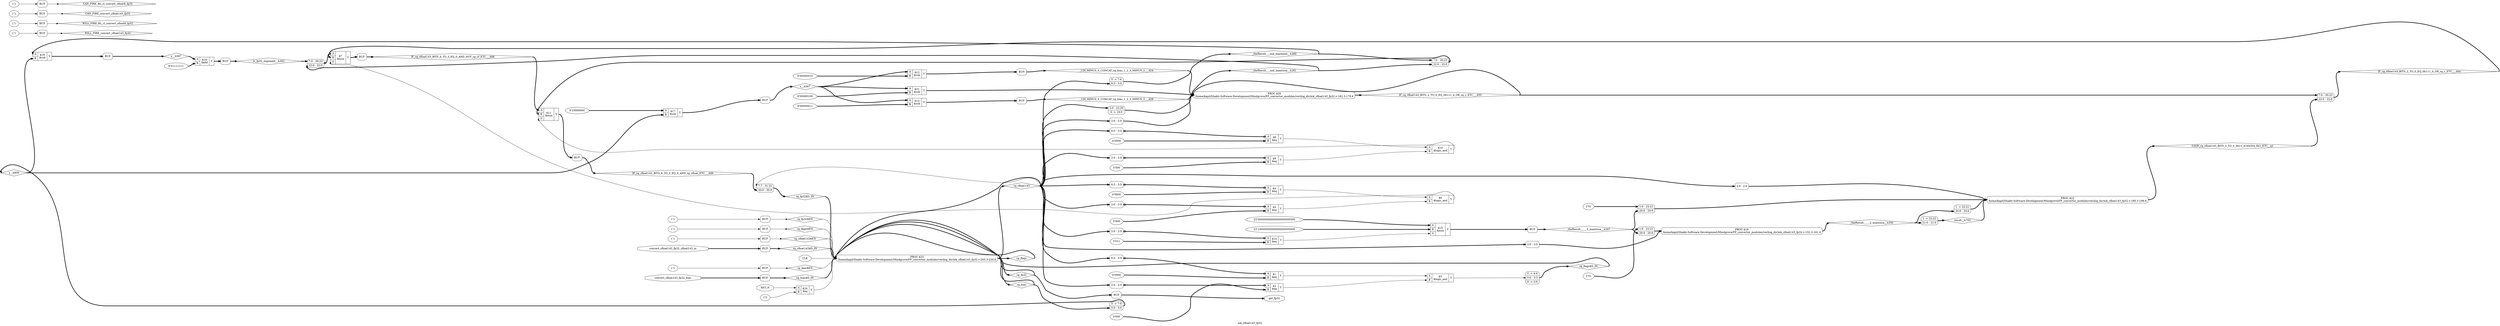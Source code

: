 digraph "mk_cfloat143_fp32" {
label="mk_cfloat143_fp32";
rankdir="LR";
remincross=true;
n31 [ shape=diamond, label="y__h600", color="black", fontcolor="black" ];
n32 [ shape=diamond, label="x__h597", color="black", fontcolor="black" ];
n33 [ shape=diamond, label="x__h567", color="black", fontcolor="black" ];
n34 [ shape=diamond, label="lv_fp32_exponent__h382", color="black", fontcolor="black" ];
n35 [ shape=diamond, label="_theResult___snd_exponent__h280", color="black", fontcolor="black" ];
n36 [ shape=diamond, label="_128_MINUS_0_CONCAT_rg_bias_1_2_3_MINUS_3___d28", color="black", fontcolor="black" ];
n37 [ shape=diamond, label="_128_MINUS_0_CONCAT_rg_bias_1_2_3_MINUS_2___d24", color="black", fontcolor="black" ];
n38 [ shape=diamond, label="result__h703", color="black", fontcolor="black" ];
n39 [ shape=diamond, label="_theResult___snd_mantissa__h281", color="black", fontcolor="black" ];
n40 [ shape=diamond, label="_theResult_____3_mantissa__h347", color="black", fontcolor="black" ];
n41 [ shape=diamond, label="IF_rg_cfloat143_BITS_6_TO_3_EQ_0_AND_rg_cfloat_ETC___d49", color="black", fontcolor="black" ];
n42 [ shape=diamond, label="IF_rg_cfloat143_BITS_6_TO_3_EQ_0_AND_NOT_rg_cf_ETC___d48", color="black", fontcolor="black" ];
n43 [ shape=diamond, label="IF_rg_cfloat143_BITS_2_TO_0_EQ_0b111_4_OR_rg_c_ETC___d44", color="black", fontcolor="black" ];
n44 [ shape=diamond, label="IF_rg_cfloat143_BITS_2_TO_0_EQ_0b111_4_OR_rg_c_ETC___d33", color="black", fontcolor="black" ];
n45 [ shape=diamond, label="_theResult_____2_mantissa__h350", color="black", fontcolor="black" ];
n46 [ shape=diamond, label="CASE_rg_cfloat143_BITS_2_TO_0_0b11_4194304_0b1_ETC__q1", color="black", fontcolor="black" ];
n47 [ shape=diamond, label="WILL_FIRE_convert_cfloat143_fp32", color="black", fontcolor="black" ];
n48 [ shape=diamond, label="WILL_FIRE_RL_rl_convert_cfloat8_fp32", color="black", fontcolor="black" ];
n49 [ shape=diamond, label="CAN_FIRE_convert_cfloat143_fp32", color="black", fontcolor="black" ];
n50 [ shape=diamond, label="CAN_FIRE_RL_rl_convert_cfloat8_fp32", color="black", fontcolor="black" ];
n51 [ shape=diamond, label="rg_fp32$EN", color="black", fontcolor="black" ];
n52 [ shape=diamond, label="rg_fp32$D_IN", color="black", fontcolor="black" ];
n53 [ shape=diamond, label="rg_fp32", color="black", fontcolor="black" ];
n54 [ shape=diamond, label="rg_flags$EN", color="black", fontcolor="black" ];
n55 [ shape=diamond, label="rg_flags$D_IN", color="black", fontcolor="black" ];
n56 [ shape=diamond, label="rg_flags", color="black", fontcolor="black" ];
n57 [ shape=diamond, label="rg_cfloat143$EN", color="black", fontcolor="black" ];
n58 [ shape=diamond, label="rg_cfloat143$D_IN", color="black", fontcolor="black" ];
n59 [ shape=diamond, label="rg_cfloat143", color="black", fontcolor="black" ];
n60 [ shape=diamond, label="rg_bias$EN", color="black", fontcolor="black" ];
n61 [ shape=diamond, label="rg_bias$D_IN", color="black", fontcolor="black" ];
n62 [ shape=diamond, label="rg_bias", color="black", fontcolor="black" ];
n63 [ shape=octagon, label="get_fp32", color="black", fontcolor="black" ];
n64 [ shape=octagon, label="convert_cfloat143_fp32_bias", color="black", fontcolor="black" ];
n65 [ shape=octagon, label="convert_cfloat143_fp32_cfloat143_in", color="black", fontcolor="black" ];
n66 [ shape=octagon, label="RST_N", color="black", fontcolor="black" ];
n67 [ shape=octagon, label="CLK", color="black", fontcolor="black" ];
v0 [ label="1'0" ];
c71 [ shape=record, label="{{<p68> A|<p69> B}|$24\n$eq|{<p70> Y}}",  ];
v1 [ label="8'00000100" ];
c72 [ shape=record, label="{{<p68> A|<p69> B}|$21\n$sub|{<p70> Y}}",  ];
c73 [ shape=record, label="{{<p68> A|<p69> B}|$18\n$sub|{<p70> Y}}",  ];
v2 [ label="8'10000000" ];
c74 [ shape=record, label="{{<p68> A|<p69> B}|$17\n$sub|{<p70> Y}}",  ];
v3 [ label="8'01111111" ];
c75 [ shape=record, label="{{<p68> A|<p69> B}|$16\n$add|{<p70> Y}}",  ];
v4 [ label="23'10000000000000000000000" ];
v5 [ label="23'00000000000000000000000" ];
c77 [ shape=record, label="{{<p68> A|<p69> B|<p76> S}|$15\n$mux|{<p70> Y}}",  ];
v6 [ label="3'011" ];
c78 [ shape=record, label="{{<p68> A|<p69> B}|$14\n$eq|{<p70> Y}}",  ];
x7 [ shape=record, style=rounded, label="<s0> 2:0 - 2:0 ", color="black", fontcolor="black" ];
x7:e -> c78:p68:w [arrowhead=odiamond, arrowtail=odiamond, dir=both, color="black", fontcolor="black", style="setlinewidth(3)", label=""];
v8 [ label="8'00000011" ];
c79 [ shape=record, label="{{<p68> A|<p69> B}|$13\n$sub|{<p70> Y}}",  ];
v9 [ label="8'00000010" ];
c80 [ shape=record, label="{{<p68> A|<p69> B}|$12\n$sub|{<p70> Y}}",  ];
c81 [ shape=record, label="{{<p68> A|<p69> B|<p76> S}|$11\n$mux|{<p70> Y}}",  ];
x10 [ shape=record, style=rounded, label="<s1> 7:0 - 30:23 |<s0> 22:0 - 22:0 ", color="black", fontcolor="black" ];
x10:e -> c81:p69:w [arrowhead=odiamond, arrowtail=odiamond, dir=both, color="black", fontcolor="black", style="setlinewidth(3)", label=""];
c82 [ shape=record, label="{{<p68> A|<p69> B}|$10\n$logic_and|{<p70> Y}}",  ];
v11 [ label="3'000" ];
c83 [ shape=record, label="{{<p68> A|<p69> B}|$9\n$eq|{<p70> Y}}",  ];
x12 [ shape=record, style=rounded, label="<s0> 2:0 - 2:0 ", color="black", fontcolor="black" ];
x12:e -> c83:p68:w [arrowhead=odiamond, arrowtail=odiamond, dir=both, color="black", fontcolor="black", style="setlinewidth(3)", label=""];
v13 [ label="4'0000" ];
c84 [ shape=record, label="{{<p68> A|<p69> B}|$8\n$eq|{<p70> Y}}",  ];
x14 [ shape=record, style=rounded, label="<s0> 6:3 - 3:0 ", color="black", fontcolor="black" ];
x14:e -> c84:p68:w [arrowhead=odiamond, arrowtail=odiamond, dir=both, color="black", fontcolor="black", style="setlinewidth(3)", label=""];
c85 [ shape=record, label="{{<p68> A|<p69> B|<p76> S}|$7\n$mux|{<p70> Y}}",  ];
x15 [ shape=record, style=rounded, label="<s1> 7:0 - 30:23 |<s0> 22:0 - 22:0 ", color="black", fontcolor="black" ];
x15:e -> c85:p68:w [arrowhead=odiamond, arrowtail=odiamond, dir=both, color="black", fontcolor="black", style="setlinewidth(3)", label=""];
c86 [ shape=record, label="{{<p68> A|<p69> B}|$6\n$logic_and|{<p70> Y}}",  ];
v16 [ label="3'000" ];
c87 [ shape=record, label="{{<p68> A|<p69> B}|$5\n$ne|{<p70> Y}}",  ];
x17 [ shape=record, style=rounded, label="<s0> 2:0 - 2:0 ", color="black", fontcolor="black" ];
x17:e -> c87:p68:w [arrowhead=odiamond, arrowtail=odiamond, dir=both, color="black", fontcolor="black", style="setlinewidth(3)", label=""];
v18 [ label="4'0000" ];
c88 [ shape=record, label="{{<p68> A|<p69> B}|$4\n$eq|{<p70> Y}}",  ];
x19 [ shape=record, style=rounded, label="<s0> 6:3 - 3:0 ", color="black", fontcolor="black" ];
x19:e -> c88:p68:w [arrowhead=odiamond, arrowtail=odiamond, dir=both, color="black", fontcolor="black", style="setlinewidth(3)", label=""];
c89 [ shape=record, label="{{<p68> A|<p69> B}|$3\n$logic_and|{<p70> Y}}",  ];
v20 [ label="3'000" ];
c90 [ shape=record, label="{{<p68> A|<p69> B}|$2\n$eq|{<p70> Y}}",  ];
x21 [ shape=record, style=rounded, label="<s0> 2:0 - 2:0 ", color="black", fontcolor="black" ];
x21:e -> c90:p68:w [arrowhead=odiamond, arrowtail=odiamond, dir=both, color="black", fontcolor="black", style="setlinewidth(3)", label=""];
v22 [ label="4'0000" ];
c91 [ shape=record, label="{{<p68> A|<p69> B}|$1\n$eq|{<p70> Y}}",  ];
x23 [ shape=record, style=rounded, label="<s0> 6:3 - 3:0 ", color="black", fontcolor="black" ];
x23:e -> c91:p68:w [arrowhead=odiamond, arrowtail=odiamond, dir=both, color="black", fontcolor="black", style="setlinewidth(3)", label=""];
p24 [shape=box, style=rounded, label="PROC $23\n/home/kapil/Shakti-Software-Development/Mindgrove/FP_convertor_modules/verilog_dir/mk_cfloat143_fp32.v:203.3-220.6"];
x26 [ shape=record, style=rounded, label="<s0> 2:0 - 2:0 ", color="black", fontcolor="black" ];
x27 [ shape=record, style=rounded, label="1 -&gt; 22:21 |<s0> 20:0 - 20:0 ", color="black", fontcolor="black" ];
v29 [ label="2'01" ];
x28 [ shape=record, style=rounded, label="<s1> 1:0 - 22:21 |<s0> 20:0 - 20:0 ", color="black", fontcolor="black" ];
p25 [shape=box, style=rounded, label="PROC $22\n/home/kapil/Shakti-Software-Development/Mindgrove/FP_convertor_modules/verilog_dir/mk_cfloat143_fp32.v:180.3-199.6"];
x31 [ shape=record, style=rounded, label="<s0> 2:0 - 2:0 ", color="black", fontcolor="black" ];
p30 [shape=box, style=rounded, label="PROC $20\n/home/kapil/Shakti-Software-Development/Mindgrove/FP_convertor_modules/verilog_dir/mk_cfloat143_fp32.v:162.3-179.6"];
x33 [ shape=record, style=rounded, label="<s0> 2:0 - 2:0 ", color="black", fontcolor="black" ];
v35 [ label="2'01" ];
x34 [ shape=record, style=rounded, label="<s1> 1:0 - 22:21 |<s0> 20:0 - 20:0 ", color="black", fontcolor="black" ];
p32 [shape=box, style=rounded, label="PROC $19\n/home/kapil/Shakti-Software-Development/Mindgrove/FP_convertor_modules/verilog_dir/mk_cfloat143_fp32.v:152.3-161.6"];
v36 [ label="1'1" ];
x37 [shape=box, style=rounded, label="BUF", ];
v38 [ label="1'1" ];
x39 [shape=box, style=rounded, label="BUF", ];
x40 [shape=box, style=rounded, label="BUF", ];
v41 [ label="1'1" ];
x42 [shape=box, style=rounded, label="BUF", ];
v43 [ label="1'1" ];
x44 [shape=box, style=rounded, label="BUF", ];
x45 [shape=box, style=rounded, label="BUF", ];
v46 [ label="1'1" ];
x47 [shape=box, style=rounded, label="BUF", ];
x48 [shape=box, style=rounded, label="BUF", ];
v49 [ label="1'1" ];
x50 [shape=box, style=rounded, label="BUF", ];
x51 [ shape=record, style=rounded, label="0 -&gt; 4:4 |<s1> 0:0 - 3:3 |0 -&gt; 2:0 ", color="black", fontcolor="black" ];
v52 [ label="1'1" ];
x53 [shape=box, style=rounded, label="BUF", ];
x54 [ shape=record, style=rounded, label="<s1> 7:7 - 31:31 |<s0> 30:0 - 30:0 ", color="black", fontcolor="black" ];
v55 [ label="1'1" ];
x56 [shape=box, style=rounded, label="BUF", ];
x57 [ shape=record, style=rounded, label="<s1> 7:0 - 30:23 |<s0> 22:0 - 22:0 ", color="black", fontcolor="black" ];
x58 [shape=box, style=rounded, label="BUF", ];
x59 [shape=box, style=rounded, label="BUF", ];
x60 [shape=box, style=rounded, label="BUF", ];
x61 [shape=box, style=rounded, label="BUF", ];
x62 [shape=box, style=rounded, label="BUF", ];
x63 [ shape=record, style=rounded, label="0 -&gt; 7:4 |<s0> 6:3 - 3:0 ", color="black", fontcolor="black" ];
x64 [ shape=record, style=rounded, label="<s1> 2:0 - 22:20 |0 -&gt; 19:0 ", color="black", fontcolor="black" ];
x65 [shape=box, style=rounded, label="BUF", ];
x66 [ shape=record, style=rounded, label="1 -&gt; 22:22 |<s0> 21:0 - 21:0 ", color="black", fontcolor="black" ];
x67 [shape=box, style=rounded, label="BUF", ];
x68 [shape=box, style=rounded, label="BUF", ];
x69 [ shape=record, style=rounded, label="0 -&gt; 7:6 |<s0> 5:0 - 5:0 ", color="black", fontcolor="black" ];
c71:p70:e -> p24:w [color="black", fontcolor="black", label=""];
c73:p70:e -> x68:w [color="black", fontcolor="black", style="setlinewidth(3)", label=""];
c74:p70:e -> x67:w [color="black", fontcolor="black", style="setlinewidth(3)", label=""];
c75:p70:e -> x65:w [color="black", fontcolor="black", style="setlinewidth(3)", label=""];
c77:p70:e -> x62:w [color="black", fontcolor="black", style="setlinewidth(3)", label=""];
c78:p70:e -> c77:p76:w [color="black", fontcolor="black", label=""];
c79:p70:e -> x61:w [color="black", fontcolor="black", style="setlinewidth(3)", label=""];
c80:p70:e -> x60:w [color="black", fontcolor="black", style="setlinewidth(3)", label=""];
c81:p70:e -> x59:w [color="black", fontcolor="black", style="setlinewidth(3)", label=""];
c82:p70:e -> c81:p76:w [color="black", fontcolor="black", label=""];
c83:p70:e -> c82:p69:w [color="black", fontcolor="black", label=""];
c84:p70:e -> c82:p68:w [color="black", fontcolor="black", label=""];
c85:p70:e -> x58:w [color="black", fontcolor="black", style="setlinewidth(3)", label=""];
c86:p70:e -> c85:p76:w [color="black", fontcolor="black", label=""];
c87:p70:e -> c86:p69:w [color="black", fontcolor="black", label=""];
c88:p70:e -> c86:p68:w [color="black", fontcolor="black", label=""];
c89:p70:e -> x51:s1:w [color="black", fontcolor="black", label=""];
c90:p70:e -> c89:p69:w [color="black", fontcolor="black", label=""];
c91:p70:e -> c89:p68:w [color="black", fontcolor="black", label=""];
x69:e -> n31:w [color="black", fontcolor="black", style="setlinewidth(3)", label=""];
n31:e -> c73:p69:w [color="black", fontcolor="black", style="setlinewidth(3)", label=""];
n31:e -> c74:p69:w [color="black", fontcolor="black", style="setlinewidth(3)", label=""];
x68:e -> n32:w [color="black", fontcolor="black", style="setlinewidth(3)", label=""];
n32:e -> c75:p68:w [color="black", fontcolor="black", style="setlinewidth(3)", label=""];
x67:e -> n33:w [color="black", fontcolor="black", style="setlinewidth(3)", label=""];
n33:e -> c72:p68:w [color="black", fontcolor="black", style="setlinewidth(3)", label=""];
n33:e -> c79:p68:w [color="black", fontcolor="black", style="setlinewidth(3)", label=""];
n33:e -> c80:p68:w [color="black", fontcolor="black", style="setlinewidth(3)", label=""];
x65:e -> n34:w [color="black", fontcolor="black", style="setlinewidth(3)", label=""];
n34:e -> x15:s1:w [color="black", fontcolor="black", style="setlinewidth(3)", label=""];
x63:e -> n35:w [color="black", fontcolor="black", style="setlinewidth(3)", label=""];
n35:e -> c73:p68:w [color="black", fontcolor="black", style="setlinewidth(3)", label=""];
n35:e -> x10:s1:w [color="black", fontcolor="black", style="setlinewidth(3)", label=""];
x61:e -> n36:w [color="black", fontcolor="black", style="setlinewidth(3)", label=""];
n36:e -> p30:w [color="black", fontcolor="black", style="setlinewidth(3)", label=""];
x60:e -> n37:w [color="black", fontcolor="black", style="setlinewidth(3)", label=""];
n37:e -> p30:w [color="black", fontcolor="black", style="setlinewidth(3)", label=""];
x66:e -> n38:w [color="black", fontcolor="black", style="setlinewidth(3)", label=""];
n38:e -> p25:w [color="black", fontcolor="black", style="setlinewidth(3)", label=""];
x64:e -> n39:w [color="black", fontcolor="black", style="setlinewidth(3)", label=""];
n39:e -> x10:s0:w [color="black", fontcolor="black", style="setlinewidth(3)", label=""];
n39:e -> x15:s0:w [color="black", fontcolor="black", style="setlinewidth(3)", label=""];
x62:e -> n40:w [color="black", fontcolor="black", style="setlinewidth(3)", label=""];
n40:e -> x28:s0:w [color="black", fontcolor="black", style="setlinewidth(3)", label=""];
n40:e -> x34:s0:w [color="black", fontcolor="black", style="setlinewidth(3)", label=""];
x59:e -> n41:w [color="black", fontcolor="black", style="setlinewidth(3)", label=""];
n41:e -> x54:s0:w [color="black", fontcolor="black", style="setlinewidth(3)", label=""];
x58:e -> n42:w [color="black", fontcolor="black", style="setlinewidth(3)", label=""];
n42:e -> c81:p68:w [color="black", fontcolor="black", style="setlinewidth(3)", label=""];
x57:e -> n43:w [color="black", fontcolor="black", style="setlinewidth(3)", label=""];
n43:e -> c85:p69:w [color="black", fontcolor="black", style="setlinewidth(3)", label=""];
p30:e -> n44:w [color="black", fontcolor="black", style="setlinewidth(3)", label=""];
n44:e -> p30:w [color="black", fontcolor="black", style="setlinewidth(3)", label=""];
n44:e -> x57:s1:w [color="black", fontcolor="black", style="setlinewidth(3)", label=""];
p32:e -> n45:w [color="black", fontcolor="black", style="setlinewidth(3)", label=""];
n45:e -> x27:s0:w [color="black", fontcolor="black", style="setlinewidth(3)", label=""];
n45:e -> x66:s0:w [color="black", fontcolor="black", style="setlinewidth(3)", label=""];
p25:e -> n46:w [color="black", fontcolor="black", style="setlinewidth(3)", label=""];
n46:e -> x57:s0:w [color="black", fontcolor="black", style="setlinewidth(3)", label=""];
x39:e -> n47:w [color="black", fontcolor="black", label=""];
x44:e -> n48:w [color="black", fontcolor="black", label=""];
x37:e -> n49:w [color="black", fontcolor="black", label=""];
x42:e -> n50:w [color="black", fontcolor="black", label=""];
x56:e -> n51:w [color="black", fontcolor="black", label=""];
n51:e -> p24:w [color="black", fontcolor="black", label=""];
x54:e -> n52:w [color="black", fontcolor="black", style="setlinewidth(3)", label=""];
n52:e -> p24:w [color="black", fontcolor="black", style="setlinewidth(3)", label=""];
p24:e -> n53:w [color="black", fontcolor="black", style="setlinewidth(3)", label=""];
n53:e -> p24:w [color="black", fontcolor="black", style="setlinewidth(3)", label=""];
n53:e -> x40:w [color="black", fontcolor="black", style="setlinewidth(3)", label=""];
x53:e -> n54:w [color="black", fontcolor="black", label=""];
n54:e -> p24:w [color="black", fontcolor="black", label=""];
x51:e -> n55:w [color="black", fontcolor="black", style="setlinewidth(3)", label=""];
n55:e -> p24:w [color="black", fontcolor="black", style="setlinewidth(3)", label=""];
p24:e -> n56:w [color="black", fontcolor="black", style="setlinewidth(3)", label=""];
n56:e -> p24:w [color="black", fontcolor="black", style="setlinewidth(3)", label=""];
x50:e -> n57:w [color="black", fontcolor="black", label=""];
n57:e -> p24:w [color="black", fontcolor="black", label=""];
x48:e -> n58:w [color="black", fontcolor="black", style="setlinewidth(3)", label=""];
n58:e -> p24:w [color="black", fontcolor="black", style="setlinewidth(3)", label=""];
p24:e -> n59:w [color="black", fontcolor="black", style="setlinewidth(3)", label=""];
n59:e -> p24:w [color="black", fontcolor="black", style="setlinewidth(3)", label=""];
n59:e -> x12:s0:w [color="black", fontcolor="black", style="setlinewidth(3)", label=""];
n59:e -> x14:s0:w [color="black", fontcolor="black", style="setlinewidth(3)", label=""];
n59:e -> x17:s0:w [color="black", fontcolor="black", style="setlinewidth(3)", label=""];
n59:e -> x19:s0:w [color="black", fontcolor="black", style="setlinewidth(3)", label=""];
n59:e -> x21:s0:w [color="black", fontcolor="black", style="setlinewidth(3)", label=""];
n59:e -> x23:s0:w [color="black", fontcolor="black", style="setlinewidth(3)", label=""];
n59:e -> x26:s0:w [color="black", fontcolor="black", style="setlinewidth(3)", label=""];
n59:e -> x31:s0:w [color="black", fontcolor="black", style="setlinewidth(3)", label=""];
n59:e -> x33:s0:w [color="black", fontcolor="black", style="setlinewidth(3)", label=""];
n59:e -> x54:s1:w [color="black", fontcolor="black", label=""];
n59:e -> x63:s0:w [color="black", fontcolor="black", style="setlinewidth(3)", label=""];
n59:e -> x64:s1:w [color="black", fontcolor="black", style="setlinewidth(3)", label=""];
n59:e -> x7:s0:w [color="black", fontcolor="black", style="setlinewidth(3)", label=""];
x47:e -> n60:w [color="black", fontcolor="black", label=""];
n60:e -> p24:w [color="black", fontcolor="black", label=""];
x45:e -> n61:w [color="black", fontcolor="black", style="setlinewidth(3)", label=""];
n61:e -> p24:w [color="black", fontcolor="black", style="setlinewidth(3)", label=""];
p24:e -> n62:w [color="black", fontcolor="black", style="setlinewidth(3)", label=""];
n62:e -> p24:w [color="black", fontcolor="black", style="setlinewidth(3)", label=""];
n62:e -> x69:s0:w [color="black", fontcolor="black", style="setlinewidth(3)", label=""];
x40:e -> n63:w [color="black", fontcolor="black", style="setlinewidth(3)", label=""];
n64:e -> x45:w [color="black", fontcolor="black", style="setlinewidth(3)", label=""];
n65:e -> x48:w [color="black", fontcolor="black", style="setlinewidth(3)", label=""];
n66:e -> c71:p68:w [color="black", fontcolor="black", label=""];
n67:e -> p24:w [color="black", fontcolor="black", label=""];
c72:p70:e -> p30:w [color="black", fontcolor="black", style="setlinewidth(3)", label=""];
v0:e -> c71:p69:w [color="black", fontcolor="black", label=""];
v1:e -> c72:p69:w [color="black", fontcolor="black", style="setlinewidth(3)", label=""];
v11:e -> c83:p69:w [color="black", fontcolor="black", style="setlinewidth(3)", label=""];
v13:e -> c84:p69:w [color="black", fontcolor="black", style="setlinewidth(3)", label=""];
v16:e -> c87:p69:w [color="black", fontcolor="black", style="setlinewidth(3)", label=""];
v18:e -> c88:p69:w [color="black", fontcolor="black", style="setlinewidth(3)", label=""];
v2:e -> c74:p68:w [color="black", fontcolor="black", style="setlinewidth(3)", label=""];
v20:e -> c90:p69:w [color="black", fontcolor="black", style="setlinewidth(3)", label=""];
v22:e -> c91:p69:w [color="black", fontcolor="black", style="setlinewidth(3)", label=""];
v29:e -> x28:s1:w [color="black", fontcolor="black", style="setlinewidth(3)", label=""];
v3:e -> c75:p69:w [color="black", fontcolor="black", style="setlinewidth(3)", label=""];
v35:e -> x34:s1:w [color="black", fontcolor="black", style="setlinewidth(3)", label=""];
v36:e -> x37:w [color="black", fontcolor="black", label=""];
v38:e -> x39:w [color="black", fontcolor="black", label=""];
v4:e -> c77:p69:w [color="black", fontcolor="black", style="setlinewidth(3)", label=""];
v41:e -> x42:w [color="black", fontcolor="black", label=""];
v43:e -> x44:w [color="black", fontcolor="black", label=""];
v46:e -> x47:w [color="black", fontcolor="black", label=""];
v49:e -> x50:w [color="black", fontcolor="black", label=""];
v5:e -> c77:p68:w [color="black", fontcolor="black", style="setlinewidth(3)", label=""];
v52:e -> x53:w [color="black", fontcolor="black", label=""];
v55:e -> x56:w [color="black", fontcolor="black", label=""];
v6:e -> c78:p69:w [color="black", fontcolor="black", style="setlinewidth(3)", label=""];
v8:e -> c79:p69:w [color="black", fontcolor="black", style="setlinewidth(3)", label=""];
v9:e -> c80:p69:w [color="black", fontcolor="black", style="setlinewidth(3)", label=""];
x26:e -> p25:w [color="black", fontcolor="black", style="setlinewidth(3)", label=""];
x27:e -> p25:w [color="black", fontcolor="black", style="setlinewidth(3)", label=""];
x28:e -> p25:w [color="black", fontcolor="black", style="setlinewidth(3)", label=""];
x31:e -> p30:w [color="black", fontcolor="black", style="setlinewidth(3)", label=""];
x33:e -> p32:w [color="black", fontcolor="black", style="setlinewidth(3)", label=""];
x34:e -> p32:w [color="black", fontcolor="black", style="setlinewidth(3)", label=""];
}
